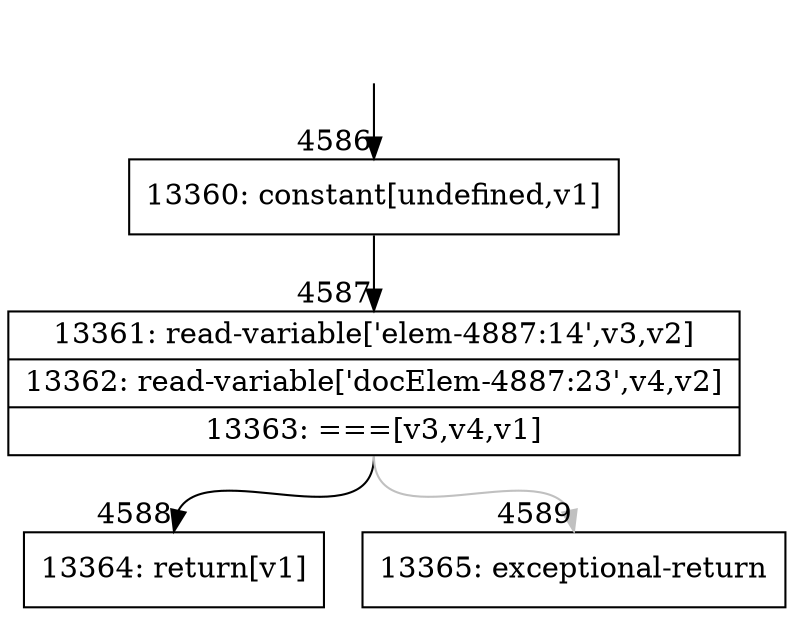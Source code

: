 digraph {
rankdir="TD"
BB_entry299[shape=none,label=""];
BB_entry299 -> BB4586 [tailport=s, headport=n, headlabel="    4586"]
BB4586 [shape=record label="{13360: constant[undefined,v1]}" ] 
BB4586 -> BB4587 [tailport=s, headport=n, headlabel="      4587"]
BB4587 [shape=record label="{13361: read-variable['elem-4887:14',v3,v2]|13362: read-variable['docElem-4887:23',v4,v2]|13363: ===[v3,v4,v1]}" ] 
BB4587 -> BB4588 [tailport=s, headport=n, headlabel="      4588"]
BB4587 -> BB4589 [tailport=s, headport=n, color=gray, headlabel="      4589"]
BB4588 [shape=record label="{13364: return[v1]}" ] 
BB4589 [shape=record label="{13365: exceptional-return}" ] 
}
